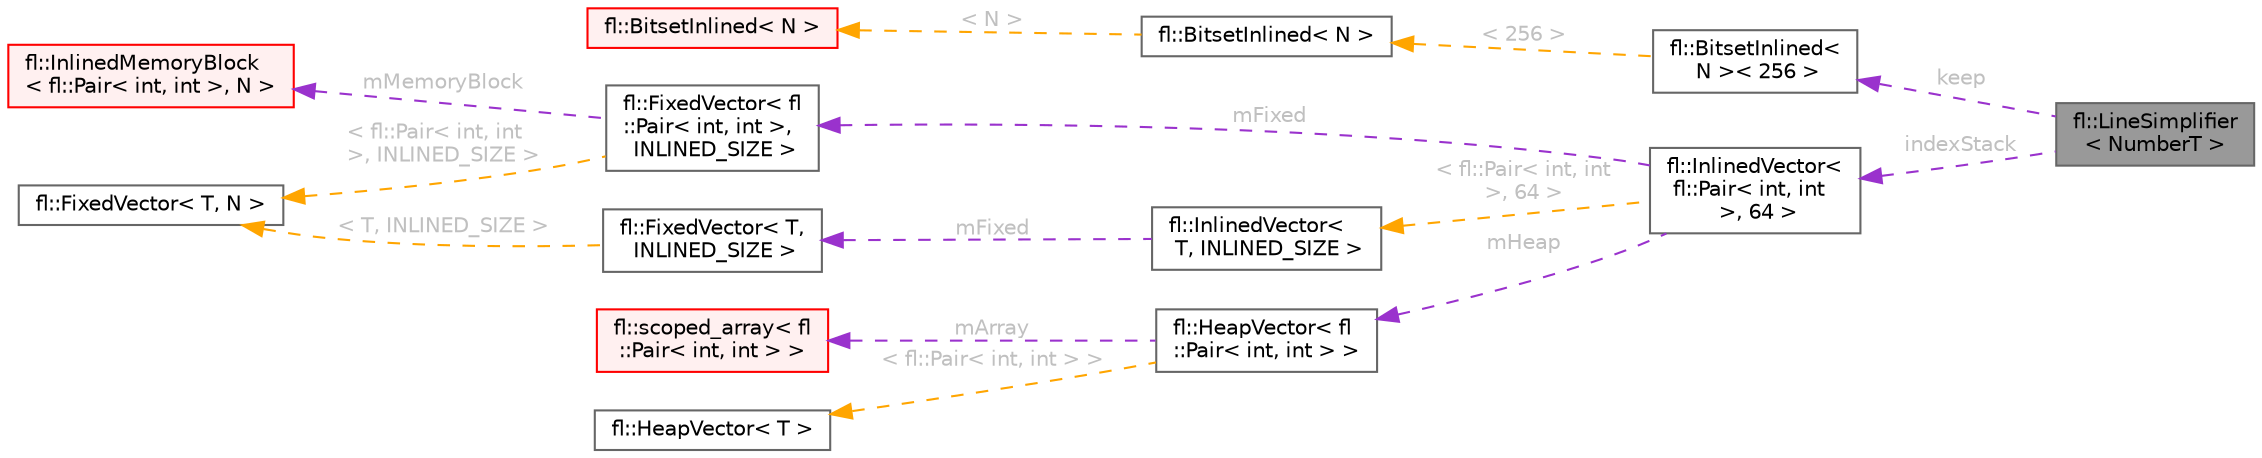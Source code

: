 digraph "fl::LineSimplifier&lt; NumberT &gt;"
{
 // INTERACTIVE_SVG=YES
 // LATEX_PDF_SIZE
  bgcolor="transparent";
  edge [fontname=Helvetica,fontsize=10,labelfontname=Helvetica,labelfontsize=10];
  node [fontname=Helvetica,fontsize=10,shape=box,height=0.2,width=0.4];
  rankdir="LR";
  Node1 [id="Node000001",label="fl::LineSimplifier\l\< NumberT \>",height=0.2,width=0.4,color="gray40", fillcolor="grey60", style="filled", fontcolor="black",tooltip=" "];
  Node2 -> Node1 [id="edge1_Node000001_Node000002",dir="back",color="darkorchid3",style="dashed",tooltip=" ",label=" keep",fontcolor="grey" ];
  Node2 [id="Node000002",label="fl::BitsetInlined\<\l N \>\< 256 \>",height=0.2,width=0.4,color="gray40", fillcolor="white", style="filled",URL="$d6/d6a/classfl_1_1_bitset_inlined.html",tooltip=" "];
  Node3 -> Node2 [id="edge2_Node000002_Node000003",dir="back",color="orange",style="dashed",tooltip=" ",label=" \< 256 \>",fontcolor="grey" ];
  Node3 [id="Node000003",label="fl::BitsetInlined\< N \>",height=0.2,width=0.4,color="gray40", fillcolor="white", style="filled",URL="$d6/d6a/classfl_1_1_bitset_inlined.html",tooltip=" "];
  Node4 -> Node3 [id="edge3_Node000003_Node000004",dir="back",color="orange",style="dashed",tooltip=" ",label=" \< N \>",fontcolor="grey" ];
  Node4 [id="Node000004",label="fl::BitsetInlined\< N \>",height=0.2,width=0.4,color="red", fillcolor="#FFF0F0", style="filled",URL="$d6/d6a/classfl_1_1_bitset_inlined.html",tooltip="A Bitset implementation with inline storage that can grow if needed."];
  Node7 -> Node1 [id="edge4_Node000001_Node000007",dir="back",color="darkorchid3",style="dashed",tooltip=" ",label=" indexStack",fontcolor="grey" ];
  Node7 [id="Node000007",label="fl::InlinedVector\<\l fl::Pair\< int, int\l \>, 64 \>",height=0.2,width=0.4,color="gray40", fillcolor="white", style="filled",URL="$da/d18/classfl_1_1_inlined_vector.html",tooltip=" "];
  Node8 -> Node7 [id="edge5_Node000007_Node000008",dir="back",color="darkorchid3",style="dashed",tooltip=" ",label=" mFixed",fontcolor="grey" ];
  Node8 [id="Node000008",label="fl::FixedVector\< fl\l::Pair\< int, int \>,\l INLINED_SIZE \>",height=0.2,width=0.4,color="gray40", fillcolor="white", style="filled",URL="$d3/d73/classfl_1_1_fixed_vector.html",tooltip=" "];
  Node9 -> Node8 [id="edge6_Node000008_Node000009",dir="back",color="darkorchid3",style="dashed",tooltip=" ",label=" mMemoryBlock",fontcolor="grey" ];
  Node9 [id="Node000009",label="fl::InlinedMemoryBlock\l\< fl::Pair\< int, int \>, N \>",height=0.2,width=0.4,color="red", fillcolor="#FFF0F0", style="filled",URL="$da/dc5/structfl_1_1_inlined_memory_block.html",tooltip=" "];
  Node11 -> Node8 [id="edge7_Node000008_Node000011",dir="back",color="orange",style="dashed",tooltip=" ",label=" \< fl::Pair\< int, int\l \>, INLINED_SIZE \>",fontcolor="grey" ];
  Node11 [id="Node000011",label="fl::FixedVector\< T, N \>",height=0.2,width=0.4,color="gray40", fillcolor="white", style="filled",URL="$d3/d73/classfl_1_1_fixed_vector.html",tooltip=" "];
  Node12 -> Node7 [id="edge8_Node000007_Node000012",dir="back",color="darkorchid3",style="dashed",tooltip=" ",label=" mHeap",fontcolor="grey" ];
  Node12 [id="Node000012",label="fl::HeapVector\< fl\l::Pair\< int, int \> \>",height=0.2,width=0.4,color="gray40", fillcolor="white", style="filled",URL="$db/ddd/classfl_1_1_heap_vector.html",tooltip=" "];
  Node13 -> Node12 [id="edge9_Node000012_Node000013",dir="back",color="darkorchid3",style="dashed",tooltip=" ",label=" mArray",fontcolor="grey" ];
  Node13 [id="Node000013",label="fl::scoped_array\< fl\l::Pair\< int, int \> \>",height=0.2,width=0.4,color="red", fillcolor="#FFF0F0", style="filled",URL="$d3/d92/classfl_1_1scoped__array.html",tooltip=" "];
  Node21 -> Node12 [id="edge10_Node000012_Node000021",dir="back",color="orange",style="dashed",tooltip=" ",label=" \< fl::Pair\< int, int \> \>",fontcolor="grey" ];
  Node21 [id="Node000021",label="fl::HeapVector\< T \>",height=0.2,width=0.4,color="gray40", fillcolor="white", style="filled",URL="$db/ddd/classfl_1_1_heap_vector.html",tooltip=" "];
  Node22 -> Node7 [id="edge11_Node000007_Node000022",dir="back",color="orange",style="dashed",tooltip=" ",label=" \< fl::Pair\< int, int\l \>, 64 \>",fontcolor="grey" ];
  Node22 [id="Node000022",label="fl::InlinedVector\<\l T, INLINED_SIZE \>",height=0.2,width=0.4,color="gray40", fillcolor="white", style="filled",URL="$da/d18/classfl_1_1_inlined_vector.html",tooltip=" "];
  Node23 -> Node22 [id="edge12_Node000022_Node000023",dir="back",color="darkorchid3",style="dashed",tooltip=" ",label=" mFixed",fontcolor="grey" ];
  Node23 [id="Node000023",label="fl::FixedVector\< T,\l INLINED_SIZE \>",height=0.2,width=0.4,color="gray40", fillcolor="white", style="filled",URL="$d3/d73/classfl_1_1_fixed_vector.html",tooltip=" "];
  Node11 -> Node23 [id="edge13_Node000023_Node000011",dir="back",color="orange",style="dashed",tooltip=" ",label=" \< T, INLINED_SIZE \>",fontcolor="grey" ];
}
